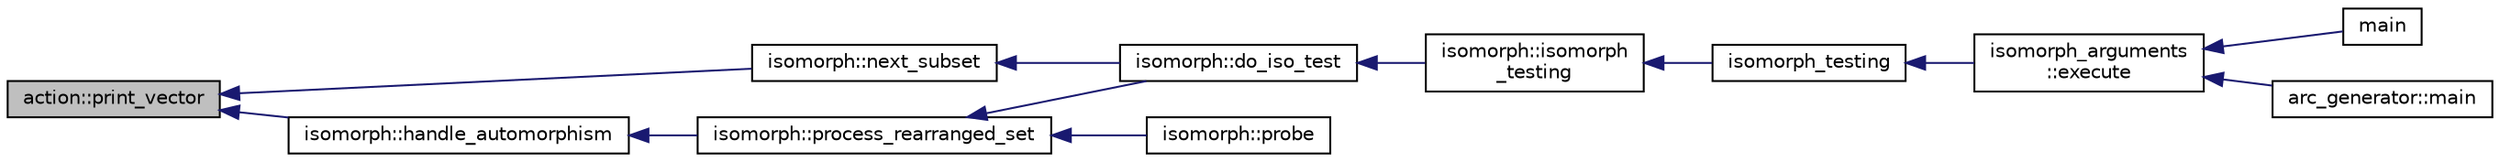 digraph "action::print_vector"
{
  edge [fontname="Helvetica",fontsize="10",labelfontname="Helvetica",labelfontsize="10"];
  node [fontname="Helvetica",fontsize="10",shape=record];
  rankdir="LR";
  Node34120 [label="action::print_vector",height=0.2,width=0.4,color="black", fillcolor="grey75", style="filled", fontcolor="black"];
  Node34120 -> Node34121 [dir="back",color="midnightblue",fontsize="10",style="solid",fontname="Helvetica"];
  Node34121 [label="isomorph::next_subset",height=0.2,width=0.4,color="black", fillcolor="white", style="filled",URL="$d3/d5f/classisomorph.html#a9e5876d214f75b10f9b301115ed80002"];
  Node34121 -> Node34122 [dir="back",color="midnightblue",fontsize="10",style="solid",fontname="Helvetica"];
  Node34122 [label="isomorph::do_iso_test",height=0.2,width=0.4,color="black", fillcolor="white", style="filled",URL="$d3/d5f/classisomorph.html#a51fc3bf5cc3a99282a489b2df37ee24e"];
  Node34122 -> Node34123 [dir="back",color="midnightblue",fontsize="10",style="solid",fontname="Helvetica"];
  Node34123 [label="isomorph::isomorph\l_testing",height=0.2,width=0.4,color="black", fillcolor="white", style="filled",URL="$d3/d5f/classisomorph.html#ad7945ec94ba0ba16953482edfaa4da6e"];
  Node34123 -> Node34124 [dir="back",color="midnightblue",fontsize="10",style="solid",fontname="Helvetica"];
  Node34124 [label="isomorph_testing",height=0.2,width=0.4,color="black", fillcolor="white", style="filled",URL="$d4/d7e/isomorph__global_8_c.html#a5a73cbe9f89c4727f086482ee2d238f9"];
  Node34124 -> Node34125 [dir="back",color="midnightblue",fontsize="10",style="solid",fontname="Helvetica"];
  Node34125 [label="isomorph_arguments\l::execute",height=0.2,width=0.4,color="black", fillcolor="white", style="filled",URL="$d5/de4/classisomorph__arguments.html#aa85e472d14906abdd5672dc66027583e"];
  Node34125 -> Node34126 [dir="back",color="midnightblue",fontsize="10",style="solid",fontname="Helvetica"];
  Node34126 [label="main",height=0.2,width=0.4,color="black", fillcolor="white", style="filled",URL="$d1/d5e/blt__main_8_c.html#a217dbf8b442f20279ea00b898af96f52"];
  Node34125 -> Node34127 [dir="back",color="midnightblue",fontsize="10",style="solid",fontname="Helvetica"];
  Node34127 [label="arc_generator::main",height=0.2,width=0.4,color="black", fillcolor="white", style="filled",URL="$d4/d21/classarc__generator.html#ad80140b51b165dad1fe6ab232be7829a"];
  Node34120 -> Node34128 [dir="back",color="midnightblue",fontsize="10",style="solid",fontname="Helvetica"];
  Node34128 [label="isomorph::handle_automorphism",height=0.2,width=0.4,color="black", fillcolor="white", style="filled",URL="$d3/d5f/classisomorph.html#a95e0ae39f992234f7cbeb6f1d57d82df"];
  Node34128 -> Node34129 [dir="back",color="midnightblue",fontsize="10",style="solid",fontname="Helvetica"];
  Node34129 [label="isomorph::process_rearranged_set",height=0.2,width=0.4,color="black", fillcolor="white", style="filled",URL="$d3/d5f/classisomorph.html#a7767fd5f1da6dfd7f93810be99ba4ab6"];
  Node34129 -> Node34130 [dir="back",color="midnightblue",fontsize="10",style="solid",fontname="Helvetica"];
  Node34130 [label="isomorph::probe",height=0.2,width=0.4,color="black", fillcolor="white", style="filled",URL="$d3/d5f/classisomorph.html#a9cb6fed7b6ac639d886b117a1f454441"];
  Node34129 -> Node34122 [dir="back",color="midnightblue",fontsize="10",style="solid",fontname="Helvetica"];
}
